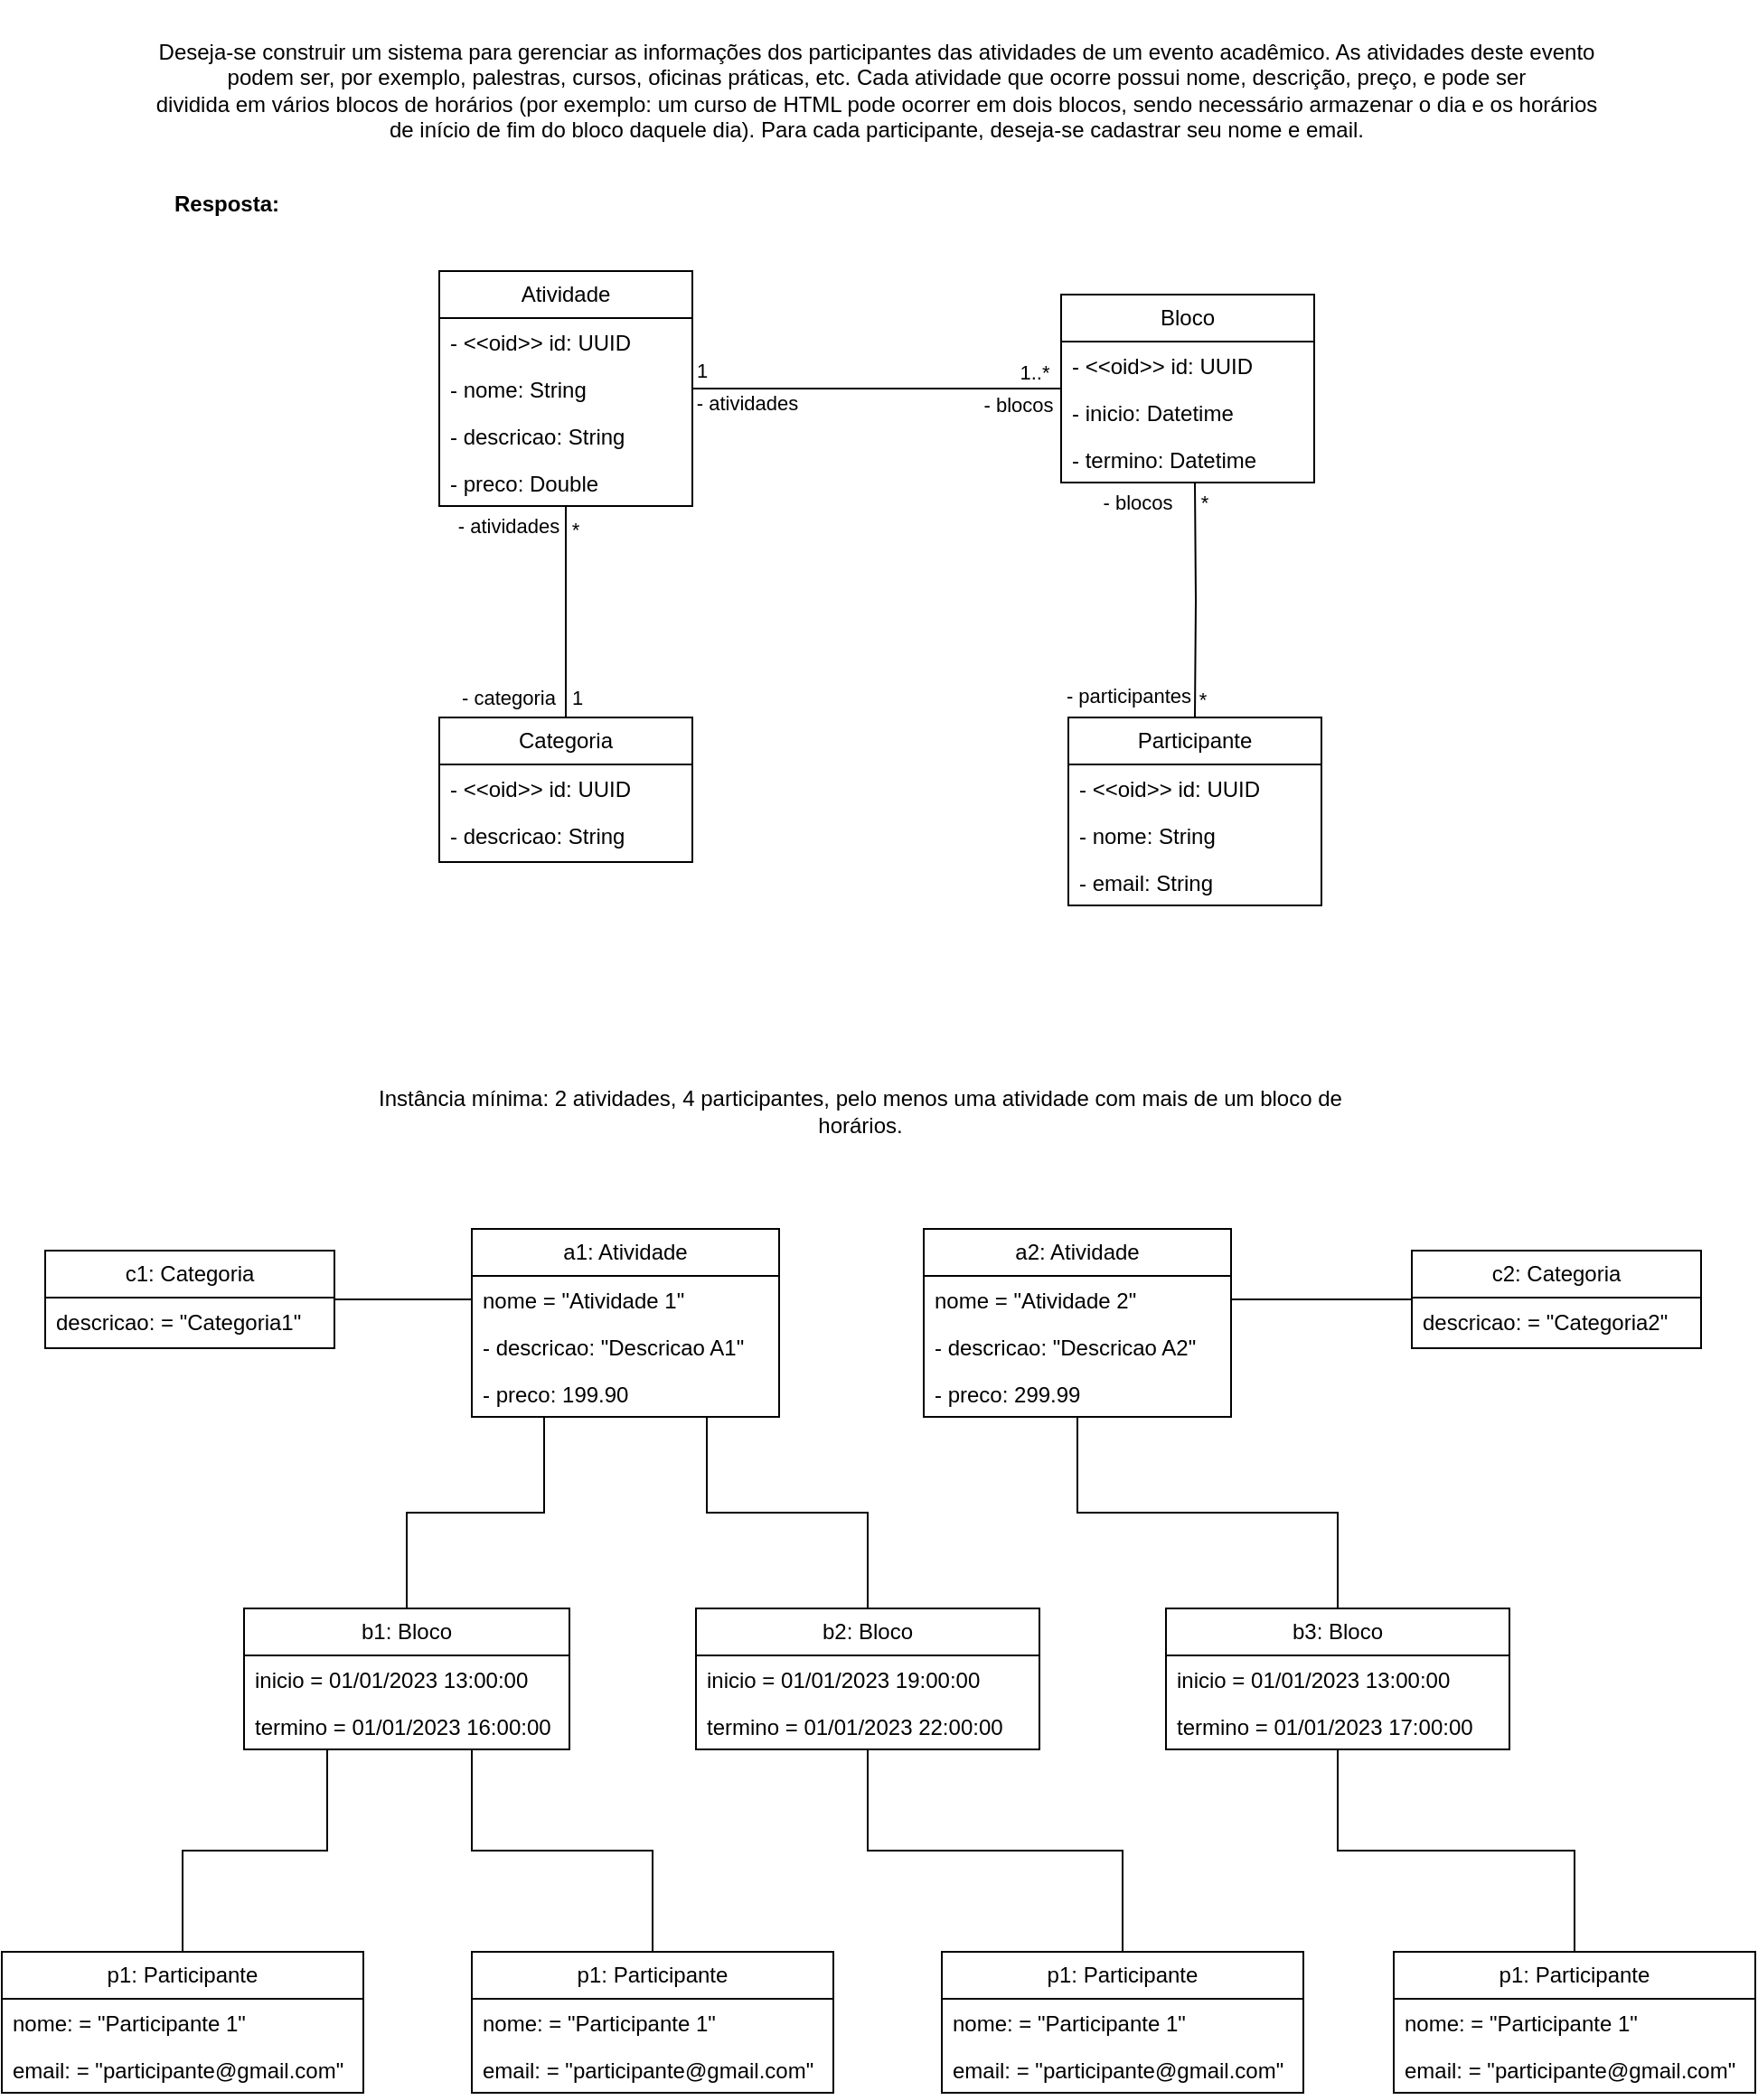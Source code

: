 <mxfile version="21.2.8" type="device">
  <diagram name="Page-1" id="J07mORw-7Ig4asIsyXp-">
    <mxGraphModel dx="2084" dy="753" grid="1" gridSize="10" guides="1" tooltips="1" connect="1" arrows="1" fold="1" page="1" pageScale="1" pageWidth="827" pageHeight="1169" math="0" shadow="0">
      <root>
        <mxCell id="0" />
        <mxCell id="1" parent="0" />
        <mxCell id="-qhfaydcJfHX5K15jQ27-1" value="&lt;div&gt;Deseja-se construir um sistema para gerenciar as informações dos participantes das&amp;nbsp;&lt;span style=&quot;background-color: initial;&quot;&gt;atividades de um evento acadêmico. As atividades deste evento podem ser, por exemplo, palestras,&amp;nbsp;&lt;/span&gt;&lt;span style=&quot;background-color: initial;&quot;&gt;cursos, oficinas práticas, etc. Cada atividade que ocorre possui nome, descrição, preço, e pode ser&lt;/span&gt;&lt;/div&gt;&lt;div&gt;dividida em vários blocos de horários (por exemplo: um curso de HTML pode ocorrer em dois blocos,&amp;nbsp;&lt;span style=&quot;background-color: initial;&quot;&gt;sendo necessário armazenar o dia e os horários de início de fim do bloco daquele dia). Para cada&amp;nbsp;&lt;/span&gt;&lt;span style=&quot;background-color: initial;&quot;&gt;participante, deseja-se cadastrar seu nome e email.&lt;/span&gt;&lt;/div&gt;" style="text;html=1;strokeColor=none;fillColor=none;align=center;verticalAlign=middle;whiteSpace=wrap;rounded=0;" vertex="1" parent="1">
          <mxGeometry x="14" y="30" width="800" height="100" as="geometry" />
        </mxCell>
        <mxCell id="-qhfaydcJfHX5K15jQ27-22" style="edgeStyle=orthogonalEdgeStyle;rounded=0;orthogonalLoop=1;jettySize=auto;html=1;endArrow=none;endFill=0;" edge="1" parent="1" target="-qhfaydcJfHX5K15jQ27-18">
          <mxGeometry relative="1" as="geometry">
            <mxPoint x="590" y="297" as="sourcePoint" />
          </mxGeometry>
        </mxCell>
        <mxCell id="-qhfaydcJfHX5K15jQ27-23" value="*" style="edgeLabel;html=1;align=center;verticalAlign=middle;resizable=0;points=[];" vertex="1" connectable="0" parent="-qhfaydcJfHX5K15jQ27-22">
          <mxGeometry x="-0.735" relative="1" as="geometry">
            <mxPoint x="5" y="-7" as="offset" />
          </mxGeometry>
        </mxCell>
        <mxCell id="-qhfaydcJfHX5K15jQ27-24" value="- blocos" style="edgeLabel;html=1;align=center;verticalAlign=middle;resizable=0;points=[];" vertex="1" connectable="0" parent="-qhfaydcJfHX5K15jQ27-22">
          <mxGeometry x="-0.715" y="-1" relative="1" as="geometry">
            <mxPoint x="-31" y="-8" as="offset" />
          </mxGeometry>
        </mxCell>
        <mxCell id="-qhfaydcJfHX5K15jQ27-25" value="*" style="edgeLabel;html=1;align=center;verticalAlign=middle;resizable=0;points=[];" vertex="1" connectable="0" parent="-qhfaydcJfHX5K15jQ27-22">
          <mxGeometry x="0.661" relative="1" as="geometry">
            <mxPoint x="4" y="12" as="offset" />
          </mxGeometry>
        </mxCell>
        <mxCell id="-qhfaydcJfHX5K15jQ27-26" value="- participantes" style="edgeLabel;html=1;align=center;verticalAlign=middle;resizable=0;points=[];" vertex="1" connectable="0" parent="-qhfaydcJfHX5K15jQ27-22">
          <mxGeometry x="0.615" relative="1" as="geometry">
            <mxPoint x="-37" y="13" as="offset" />
          </mxGeometry>
        </mxCell>
        <mxCell id="-qhfaydcJfHX5K15jQ27-2" value="Atividade" style="swimlane;fontStyle=0;childLayout=stackLayout;horizontal=1;startSize=26;fillColor=none;horizontalStack=0;resizeParent=1;resizeParentMax=0;resizeLast=0;collapsible=1;marginBottom=0;whiteSpace=wrap;html=1;" vertex="1" parent="1">
          <mxGeometry x="172" y="180" width="140" height="130" as="geometry" />
        </mxCell>
        <mxCell id="-qhfaydcJfHX5K15jQ27-6" value="- &amp;lt;&amp;lt;oid&amp;gt;&amp;gt; id: UUID" style="text;strokeColor=none;fillColor=none;align=left;verticalAlign=top;spacingLeft=4;spacingRight=4;overflow=hidden;rotatable=0;points=[[0,0.5],[1,0.5]];portConstraint=eastwest;whiteSpace=wrap;html=1;" vertex="1" parent="-qhfaydcJfHX5K15jQ27-2">
          <mxGeometry y="26" width="140" height="26" as="geometry" />
        </mxCell>
        <mxCell id="-qhfaydcJfHX5K15jQ27-3" value="- nome: String" style="text;strokeColor=none;fillColor=none;align=left;verticalAlign=top;spacingLeft=4;spacingRight=4;overflow=hidden;rotatable=0;points=[[0,0.5],[1,0.5]];portConstraint=eastwest;whiteSpace=wrap;html=1;" vertex="1" parent="-qhfaydcJfHX5K15jQ27-2">
          <mxGeometry y="52" width="140" height="26" as="geometry" />
        </mxCell>
        <mxCell id="-qhfaydcJfHX5K15jQ27-4" value="- descricao: String" style="text;strokeColor=none;fillColor=none;align=left;verticalAlign=top;spacingLeft=4;spacingRight=4;overflow=hidden;rotatable=0;points=[[0,0.5],[1,0.5]];portConstraint=eastwest;whiteSpace=wrap;html=1;" vertex="1" parent="-qhfaydcJfHX5K15jQ27-2">
          <mxGeometry y="78" width="140" height="26" as="geometry" />
        </mxCell>
        <mxCell id="-qhfaydcJfHX5K15jQ27-5" value="- preco: Double" style="text;strokeColor=none;fillColor=none;align=left;verticalAlign=top;spacingLeft=4;spacingRight=4;overflow=hidden;rotatable=0;points=[[0,0.5],[1,0.5]];portConstraint=eastwest;whiteSpace=wrap;html=1;" vertex="1" parent="-qhfaydcJfHX5K15jQ27-2">
          <mxGeometry y="104" width="140" height="26" as="geometry" />
        </mxCell>
        <mxCell id="-qhfaydcJfHX5K15jQ27-7" value="Bloco" style="swimlane;fontStyle=0;childLayout=stackLayout;horizontal=1;startSize=26;fillColor=none;horizontalStack=0;resizeParent=1;resizeParentMax=0;resizeLast=0;collapsible=1;marginBottom=0;whiteSpace=wrap;html=1;" vertex="1" parent="1">
          <mxGeometry x="516" y="193" width="140" height="104" as="geometry" />
        </mxCell>
        <mxCell id="-qhfaydcJfHX5K15jQ27-8" value="- &amp;lt;&amp;lt;oid&amp;gt;&amp;gt; id: UUID" style="text;strokeColor=none;fillColor=none;align=left;verticalAlign=top;spacingLeft=4;spacingRight=4;overflow=hidden;rotatable=0;points=[[0,0.5],[1,0.5]];portConstraint=eastwest;whiteSpace=wrap;html=1;" vertex="1" parent="-qhfaydcJfHX5K15jQ27-7">
          <mxGeometry y="26" width="140" height="26" as="geometry" />
        </mxCell>
        <mxCell id="-qhfaydcJfHX5K15jQ27-9" value="- inicio: Datetime" style="text;strokeColor=none;fillColor=none;align=left;verticalAlign=top;spacingLeft=4;spacingRight=4;overflow=hidden;rotatable=0;points=[[0,0.5],[1,0.5]];portConstraint=eastwest;whiteSpace=wrap;html=1;" vertex="1" parent="-qhfaydcJfHX5K15jQ27-7">
          <mxGeometry y="52" width="140" height="26" as="geometry" />
        </mxCell>
        <mxCell id="-qhfaydcJfHX5K15jQ27-10" value="- termino: Datetime" style="text;strokeColor=none;fillColor=none;align=left;verticalAlign=top;spacingLeft=4;spacingRight=4;overflow=hidden;rotatable=0;points=[[0,0.5],[1,0.5]];portConstraint=eastwest;whiteSpace=wrap;html=1;" vertex="1" parent="-qhfaydcJfHX5K15jQ27-7">
          <mxGeometry y="78" width="140" height="26" as="geometry" />
        </mxCell>
        <mxCell id="-qhfaydcJfHX5K15jQ27-12" style="edgeStyle=orthogonalEdgeStyle;rounded=0;orthogonalLoop=1;jettySize=auto;html=1;exitX=1;exitY=0.5;exitDx=0;exitDy=0;endArrow=none;endFill=0;" edge="1" parent="1" source="-qhfaydcJfHX5K15jQ27-3" target="-qhfaydcJfHX5K15jQ27-7">
          <mxGeometry relative="1" as="geometry" />
        </mxCell>
        <mxCell id="-qhfaydcJfHX5K15jQ27-13" value="1..*" style="edgeLabel;html=1;align=center;verticalAlign=middle;resizable=0;points=[];" vertex="1" connectable="0" parent="-qhfaydcJfHX5K15jQ27-12">
          <mxGeometry x="0.826" relative="1" as="geometry">
            <mxPoint x="2" y="-9" as="offset" />
          </mxGeometry>
        </mxCell>
        <mxCell id="-qhfaydcJfHX5K15jQ27-14" value="- blocos" style="edgeLabel;html=1;align=center;verticalAlign=middle;resizable=0;points=[];" vertex="1" connectable="0" parent="-qhfaydcJfHX5K15jQ27-12">
          <mxGeometry x="0.894" y="2" relative="1" as="geometry">
            <mxPoint x="-13" y="11" as="offset" />
          </mxGeometry>
        </mxCell>
        <mxCell id="-qhfaydcJfHX5K15jQ27-15" value="1" style="edgeLabel;html=1;align=center;verticalAlign=middle;resizable=0;points=[];" vertex="1" connectable="0" parent="-qhfaydcJfHX5K15jQ27-12">
          <mxGeometry x="-0.93" relative="1" as="geometry">
            <mxPoint x="-2" y="-10" as="offset" />
          </mxGeometry>
        </mxCell>
        <mxCell id="-qhfaydcJfHX5K15jQ27-16" value="- atividades" style="edgeLabel;html=1;align=center;verticalAlign=middle;resizable=0;points=[];" vertex="1" connectable="0" parent="-qhfaydcJfHX5K15jQ27-12">
          <mxGeometry x="-0.847" y="1" relative="1" as="geometry">
            <mxPoint x="14" y="9" as="offset" />
          </mxGeometry>
        </mxCell>
        <mxCell id="-qhfaydcJfHX5K15jQ27-17" value="Resposta:" style="text;align=center;fontStyle=1;verticalAlign=middle;spacingLeft=3;spacingRight=3;strokeColor=none;rotatable=0;points=[[0,0.5],[1,0.5]];portConstraint=eastwest;html=1;" vertex="1" parent="1">
          <mxGeometry x="14" y="130" width="80" height="26" as="geometry" />
        </mxCell>
        <mxCell id="-qhfaydcJfHX5K15jQ27-18" value="Participante" style="swimlane;fontStyle=0;childLayout=stackLayout;horizontal=1;startSize=26;fillColor=none;horizontalStack=0;resizeParent=1;resizeParentMax=0;resizeLast=0;collapsible=1;marginBottom=0;whiteSpace=wrap;html=1;" vertex="1" parent="1">
          <mxGeometry x="520" y="427" width="140" height="104" as="geometry" />
        </mxCell>
        <mxCell id="-qhfaydcJfHX5K15jQ27-19" value="- &amp;lt;&amp;lt;oid&amp;gt;&amp;gt; id: UUID" style="text;strokeColor=none;fillColor=none;align=left;verticalAlign=top;spacingLeft=4;spacingRight=4;overflow=hidden;rotatable=0;points=[[0,0.5],[1,0.5]];portConstraint=eastwest;whiteSpace=wrap;html=1;" vertex="1" parent="-qhfaydcJfHX5K15jQ27-18">
          <mxGeometry y="26" width="140" height="26" as="geometry" />
        </mxCell>
        <mxCell id="-qhfaydcJfHX5K15jQ27-20" value="- nome: String" style="text;strokeColor=none;fillColor=none;align=left;verticalAlign=top;spacingLeft=4;spacingRight=4;overflow=hidden;rotatable=0;points=[[0,0.5],[1,0.5]];portConstraint=eastwest;whiteSpace=wrap;html=1;" vertex="1" parent="-qhfaydcJfHX5K15jQ27-18">
          <mxGeometry y="52" width="140" height="26" as="geometry" />
        </mxCell>
        <mxCell id="-qhfaydcJfHX5K15jQ27-21" value="- email: String" style="text;strokeColor=none;fillColor=none;align=left;verticalAlign=top;spacingLeft=4;spacingRight=4;overflow=hidden;rotatable=0;points=[[0,0.5],[1,0.5]];portConstraint=eastwest;whiteSpace=wrap;html=1;" vertex="1" parent="-qhfaydcJfHX5K15jQ27-18">
          <mxGeometry y="78" width="140" height="26" as="geometry" />
        </mxCell>
        <mxCell id="-qhfaydcJfHX5K15jQ27-28" value="&lt;div&gt;Instância mínima: 2 atividades, 4 participantes, pelo menos uma atividade com mais de um bloco de&lt;/div&gt;&lt;div&gt;horários.&lt;/div&gt;" style="text;html=1;strokeColor=none;fillColor=none;align=center;verticalAlign=middle;whiteSpace=wrap;rounded=0;" vertex="1" parent="1">
          <mxGeometry x="130" y="630" width="550" height="30" as="geometry" />
        </mxCell>
        <mxCell id="-qhfaydcJfHX5K15jQ27-29" value="a1: Atividade" style="swimlane;fontStyle=0;childLayout=stackLayout;horizontal=1;startSize=26;fillColor=none;horizontalStack=0;resizeParent=1;resizeParentMax=0;resizeLast=0;collapsible=1;marginBottom=0;whiteSpace=wrap;html=1;" vertex="1" parent="1">
          <mxGeometry x="190" y="710" width="170" height="104" as="geometry" />
        </mxCell>
        <mxCell id="-qhfaydcJfHX5K15jQ27-31" value="nome = &quot;Atividade 1&quot;" style="text;strokeColor=none;fillColor=none;align=left;verticalAlign=top;spacingLeft=4;spacingRight=4;overflow=hidden;rotatable=0;points=[[0,0.5],[1,0.5]];portConstraint=eastwest;whiteSpace=wrap;html=1;" vertex="1" parent="-qhfaydcJfHX5K15jQ27-29">
          <mxGeometry y="26" width="170" height="26" as="geometry" />
        </mxCell>
        <mxCell id="-qhfaydcJfHX5K15jQ27-32" value="- descricao: &quot;Descricao A1&quot;" style="text;strokeColor=none;fillColor=none;align=left;verticalAlign=top;spacingLeft=4;spacingRight=4;overflow=hidden;rotatable=0;points=[[0,0.5],[1,0.5]];portConstraint=eastwest;whiteSpace=wrap;html=1;" vertex="1" parent="-qhfaydcJfHX5K15jQ27-29">
          <mxGeometry y="52" width="170" height="26" as="geometry" />
        </mxCell>
        <mxCell id="-qhfaydcJfHX5K15jQ27-33" value="- preco: 199.90" style="text;strokeColor=none;fillColor=none;align=left;verticalAlign=top;spacingLeft=4;spacingRight=4;overflow=hidden;rotatable=0;points=[[0,0.5],[1,0.5]];portConstraint=eastwest;whiteSpace=wrap;html=1;" vertex="1" parent="-qhfaydcJfHX5K15jQ27-29">
          <mxGeometry y="78" width="170" height="26" as="geometry" />
        </mxCell>
        <mxCell id="-qhfaydcJfHX5K15jQ27-34" value="a2: Atividade" style="swimlane;fontStyle=0;childLayout=stackLayout;horizontal=1;startSize=26;fillColor=none;horizontalStack=0;resizeParent=1;resizeParentMax=0;resizeLast=0;collapsible=1;marginBottom=0;whiteSpace=wrap;html=1;" vertex="1" parent="1">
          <mxGeometry x="440" y="710" width="170" height="104" as="geometry" />
        </mxCell>
        <mxCell id="-qhfaydcJfHX5K15jQ27-35" value="nome = &quot;Atividade 2&quot;" style="text;strokeColor=none;fillColor=none;align=left;verticalAlign=top;spacingLeft=4;spacingRight=4;overflow=hidden;rotatable=0;points=[[0,0.5],[1,0.5]];portConstraint=eastwest;whiteSpace=wrap;html=1;" vertex="1" parent="-qhfaydcJfHX5K15jQ27-34">
          <mxGeometry y="26" width="170" height="26" as="geometry" />
        </mxCell>
        <mxCell id="-qhfaydcJfHX5K15jQ27-36" value="- descricao: &quot;Descricao A2&quot;" style="text;strokeColor=none;fillColor=none;align=left;verticalAlign=top;spacingLeft=4;spacingRight=4;overflow=hidden;rotatable=0;points=[[0,0.5],[1,0.5]];portConstraint=eastwest;whiteSpace=wrap;html=1;" vertex="1" parent="-qhfaydcJfHX5K15jQ27-34">
          <mxGeometry y="52" width="170" height="26" as="geometry" />
        </mxCell>
        <mxCell id="-qhfaydcJfHX5K15jQ27-37" value="- preco: 299.99" style="text;strokeColor=none;fillColor=none;align=left;verticalAlign=top;spacingLeft=4;spacingRight=4;overflow=hidden;rotatable=0;points=[[0,0.5],[1,0.5]];portConstraint=eastwest;whiteSpace=wrap;html=1;" vertex="1" parent="-qhfaydcJfHX5K15jQ27-34">
          <mxGeometry y="78" width="170" height="26" as="geometry" />
        </mxCell>
        <mxCell id="-qhfaydcJfHX5K15jQ27-73" style="edgeStyle=orthogonalEdgeStyle;rounded=0;orthogonalLoop=1;jettySize=auto;html=1;endArrow=none;endFill=0;" edge="1" parent="1" source="-qhfaydcJfHX5K15jQ27-38" target="-qhfaydcJfHX5K15jQ27-29">
          <mxGeometry relative="1" as="geometry">
            <Array as="points">
              <mxPoint x="154" y="867" />
              <mxPoint x="230" y="867" />
            </Array>
          </mxGeometry>
        </mxCell>
        <mxCell id="-qhfaydcJfHX5K15jQ27-38" value="b1: Bloco" style="swimlane;fontStyle=0;childLayout=stackLayout;horizontal=1;startSize=26;fillColor=none;horizontalStack=0;resizeParent=1;resizeParentMax=0;resizeLast=0;collapsible=1;marginBottom=0;whiteSpace=wrap;html=1;" vertex="1" parent="1">
          <mxGeometry x="64" y="920" width="180" height="78" as="geometry" />
        </mxCell>
        <mxCell id="-qhfaydcJfHX5K15jQ27-40" value="inicio = 01/01/2023 13:00:00" style="text;strokeColor=none;fillColor=none;align=left;verticalAlign=top;spacingLeft=4;spacingRight=4;overflow=hidden;rotatable=0;points=[[0,0.5],[1,0.5]];portConstraint=eastwest;whiteSpace=wrap;html=1;" vertex="1" parent="-qhfaydcJfHX5K15jQ27-38">
          <mxGeometry y="26" width="180" height="26" as="geometry" />
        </mxCell>
        <mxCell id="-qhfaydcJfHX5K15jQ27-41" value="termino = 01/01/2023 16:00:00" style="text;strokeColor=none;fillColor=none;align=left;verticalAlign=top;spacingLeft=4;spacingRight=4;overflow=hidden;rotatable=0;points=[[0,0.5],[1,0.5]];portConstraint=eastwest;whiteSpace=wrap;html=1;" vertex="1" parent="-qhfaydcJfHX5K15jQ27-38">
          <mxGeometry y="52" width="180" height="26" as="geometry" />
        </mxCell>
        <mxCell id="-qhfaydcJfHX5K15jQ27-72" style="edgeStyle=orthogonalEdgeStyle;rounded=0;orthogonalLoop=1;jettySize=auto;html=1;endArrow=none;endFill=0;" edge="1" parent="1" source="-qhfaydcJfHX5K15jQ27-46" target="-qhfaydcJfHX5K15jQ27-29">
          <mxGeometry relative="1" as="geometry">
            <Array as="points">
              <mxPoint x="409" y="867" />
              <mxPoint x="320" y="867" />
            </Array>
          </mxGeometry>
        </mxCell>
        <mxCell id="-qhfaydcJfHX5K15jQ27-46" value="b2: Bloco" style="swimlane;fontStyle=0;childLayout=stackLayout;horizontal=1;startSize=26;fillColor=none;horizontalStack=0;resizeParent=1;resizeParentMax=0;resizeLast=0;collapsible=1;marginBottom=0;whiteSpace=wrap;html=1;" vertex="1" parent="1">
          <mxGeometry x="314" y="920" width="190" height="78" as="geometry" />
        </mxCell>
        <mxCell id="-qhfaydcJfHX5K15jQ27-48" value="inicio = 01/01/2023 19:00:00" style="text;strokeColor=none;fillColor=none;align=left;verticalAlign=top;spacingLeft=4;spacingRight=4;overflow=hidden;rotatable=0;points=[[0,0.5],[1,0.5]];portConstraint=eastwest;whiteSpace=wrap;html=1;" vertex="1" parent="-qhfaydcJfHX5K15jQ27-46">
          <mxGeometry y="26" width="190" height="26" as="geometry" />
        </mxCell>
        <mxCell id="-qhfaydcJfHX5K15jQ27-49" value="termino = 01/01/2023 22:00:00" style="text;strokeColor=none;fillColor=none;align=left;verticalAlign=top;spacingLeft=4;spacingRight=4;overflow=hidden;rotatable=0;points=[[0,0.5],[1,0.5]];portConstraint=eastwest;whiteSpace=wrap;html=1;" vertex="1" parent="-qhfaydcJfHX5K15jQ27-46">
          <mxGeometry y="52" width="190" height="26" as="geometry" />
        </mxCell>
        <mxCell id="-qhfaydcJfHX5K15jQ27-74" style="edgeStyle=orthogonalEdgeStyle;rounded=0;orthogonalLoop=1;jettySize=auto;html=1;endArrow=none;endFill=0;" edge="1" parent="1" source="-qhfaydcJfHX5K15jQ27-50" target="-qhfaydcJfHX5K15jQ27-34">
          <mxGeometry relative="1" as="geometry" />
        </mxCell>
        <mxCell id="-qhfaydcJfHX5K15jQ27-50" value="b3: Bloco" style="swimlane;fontStyle=0;childLayout=stackLayout;horizontal=1;startSize=26;fillColor=none;horizontalStack=0;resizeParent=1;resizeParentMax=0;resizeLast=0;collapsible=1;marginBottom=0;whiteSpace=wrap;html=1;" vertex="1" parent="1">
          <mxGeometry x="574" y="920" width="190" height="78" as="geometry" />
        </mxCell>
        <mxCell id="-qhfaydcJfHX5K15jQ27-51" value="inicio = 01/01/2023 13:00:00" style="text;strokeColor=none;fillColor=none;align=left;verticalAlign=top;spacingLeft=4;spacingRight=4;overflow=hidden;rotatable=0;points=[[0,0.5],[1,0.5]];portConstraint=eastwest;whiteSpace=wrap;html=1;" vertex="1" parent="-qhfaydcJfHX5K15jQ27-50">
          <mxGeometry y="26" width="190" height="26" as="geometry" />
        </mxCell>
        <mxCell id="-qhfaydcJfHX5K15jQ27-52" value="termino = 01/01/2023 17:00:00" style="text;strokeColor=none;fillColor=none;align=left;verticalAlign=top;spacingLeft=4;spacingRight=4;overflow=hidden;rotatable=0;points=[[0,0.5],[1,0.5]];portConstraint=eastwest;whiteSpace=wrap;html=1;" vertex="1" parent="-qhfaydcJfHX5K15jQ27-50">
          <mxGeometry y="52" width="190" height="26" as="geometry" />
        </mxCell>
        <mxCell id="-qhfaydcJfHX5K15jQ27-75" style="edgeStyle=orthogonalEdgeStyle;rounded=0;orthogonalLoop=1;jettySize=auto;html=1;endArrow=none;endFill=0;" edge="1" parent="1" source="-qhfaydcJfHX5K15jQ27-53" target="-qhfaydcJfHX5K15jQ27-38">
          <mxGeometry relative="1" as="geometry">
            <Array as="points">
              <mxPoint x="30" y="1054" />
              <mxPoint x="110" y="1054" />
            </Array>
          </mxGeometry>
        </mxCell>
        <mxCell id="-qhfaydcJfHX5K15jQ27-53" value="p1: Participante" style="swimlane;fontStyle=0;childLayout=stackLayout;horizontal=1;startSize=26;fillColor=none;horizontalStack=0;resizeParent=1;resizeParentMax=0;resizeLast=0;collapsible=1;marginBottom=0;whiteSpace=wrap;html=1;" vertex="1" parent="1">
          <mxGeometry x="-70" y="1110" width="200" height="78" as="geometry" />
        </mxCell>
        <mxCell id="-qhfaydcJfHX5K15jQ27-55" value="nome: = &quot;Participante 1&quot;" style="text;strokeColor=none;fillColor=none;align=left;verticalAlign=top;spacingLeft=4;spacingRight=4;overflow=hidden;rotatable=0;points=[[0,0.5],[1,0.5]];portConstraint=eastwest;whiteSpace=wrap;html=1;" vertex="1" parent="-qhfaydcJfHX5K15jQ27-53">
          <mxGeometry y="26" width="200" height="26" as="geometry" />
        </mxCell>
        <mxCell id="-qhfaydcJfHX5K15jQ27-56" value="email: = &quot;participante@gmail.com&quot;" style="text;strokeColor=none;fillColor=none;align=left;verticalAlign=top;spacingLeft=4;spacingRight=4;overflow=hidden;rotatable=0;points=[[0,0.5],[1,0.5]];portConstraint=eastwest;whiteSpace=wrap;html=1;" vertex="1" parent="-qhfaydcJfHX5K15jQ27-53">
          <mxGeometry y="52" width="200" height="26" as="geometry" />
        </mxCell>
        <mxCell id="-qhfaydcJfHX5K15jQ27-76" style="edgeStyle=orthogonalEdgeStyle;rounded=0;orthogonalLoop=1;jettySize=auto;html=1;endArrow=none;endFill=0;" edge="1" parent="1" source="-qhfaydcJfHX5K15jQ27-57" target="-qhfaydcJfHX5K15jQ27-38">
          <mxGeometry relative="1" as="geometry">
            <Array as="points">
              <mxPoint x="290" y="1054" />
              <mxPoint x="190" y="1054" />
            </Array>
          </mxGeometry>
        </mxCell>
        <mxCell id="-qhfaydcJfHX5K15jQ27-57" value="p1: Participante" style="swimlane;fontStyle=0;childLayout=stackLayout;horizontal=1;startSize=26;fillColor=none;horizontalStack=0;resizeParent=1;resizeParentMax=0;resizeLast=0;collapsible=1;marginBottom=0;whiteSpace=wrap;html=1;" vertex="1" parent="1">
          <mxGeometry x="190" y="1110" width="200" height="78" as="geometry" />
        </mxCell>
        <mxCell id="-qhfaydcJfHX5K15jQ27-58" value="nome: = &quot;Participante 1&quot;" style="text;strokeColor=none;fillColor=none;align=left;verticalAlign=top;spacingLeft=4;spacingRight=4;overflow=hidden;rotatable=0;points=[[0,0.5],[1,0.5]];portConstraint=eastwest;whiteSpace=wrap;html=1;" vertex="1" parent="-qhfaydcJfHX5K15jQ27-57">
          <mxGeometry y="26" width="200" height="26" as="geometry" />
        </mxCell>
        <mxCell id="-qhfaydcJfHX5K15jQ27-59" value="email: = &quot;participante@gmail.com&quot;" style="text;strokeColor=none;fillColor=none;align=left;verticalAlign=top;spacingLeft=4;spacingRight=4;overflow=hidden;rotatable=0;points=[[0,0.5],[1,0.5]];portConstraint=eastwest;whiteSpace=wrap;html=1;" vertex="1" parent="-qhfaydcJfHX5K15jQ27-57">
          <mxGeometry y="52" width="200" height="26" as="geometry" />
        </mxCell>
        <mxCell id="-qhfaydcJfHX5K15jQ27-77" style="edgeStyle=orthogonalEdgeStyle;rounded=0;orthogonalLoop=1;jettySize=auto;html=1;endArrow=none;endFill=0;" edge="1" parent="1" source="-qhfaydcJfHX5K15jQ27-60" target="-qhfaydcJfHX5K15jQ27-46">
          <mxGeometry relative="1" as="geometry" />
        </mxCell>
        <mxCell id="-qhfaydcJfHX5K15jQ27-60" value="p1: Participante" style="swimlane;fontStyle=0;childLayout=stackLayout;horizontal=1;startSize=26;fillColor=none;horizontalStack=0;resizeParent=1;resizeParentMax=0;resizeLast=0;collapsible=1;marginBottom=0;whiteSpace=wrap;html=1;" vertex="1" parent="1">
          <mxGeometry x="450" y="1110" width="200" height="78" as="geometry" />
        </mxCell>
        <mxCell id="-qhfaydcJfHX5K15jQ27-61" value="nome: = &quot;Participante 1&quot;" style="text;strokeColor=none;fillColor=none;align=left;verticalAlign=top;spacingLeft=4;spacingRight=4;overflow=hidden;rotatable=0;points=[[0,0.5],[1,0.5]];portConstraint=eastwest;whiteSpace=wrap;html=1;" vertex="1" parent="-qhfaydcJfHX5K15jQ27-60">
          <mxGeometry y="26" width="200" height="26" as="geometry" />
        </mxCell>
        <mxCell id="-qhfaydcJfHX5K15jQ27-62" value="email: = &quot;participante@gmail.com&quot;" style="text;strokeColor=none;fillColor=none;align=left;verticalAlign=top;spacingLeft=4;spacingRight=4;overflow=hidden;rotatable=0;points=[[0,0.5],[1,0.5]];portConstraint=eastwest;whiteSpace=wrap;html=1;" vertex="1" parent="-qhfaydcJfHX5K15jQ27-60">
          <mxGeometry y="52" width="200" height="26" as="geometry" />
        </mxCell>
        <mxCell id="-qhfaydcJfHX5K15jQ27-78" style="edgeStyle=orthogonalEdgeStyle;rounded=0;orthogonalLoop=1;jettySize=auto;html=1;endArrow=none;endFill=0;" edge="1" parent="1" source="-qhfaydcJfHX5K15jQ27-63" target="-qhfaydcJfHX5K15jQ27-50">
          <mxGeometry relative="1" as="geometry" />
        </mxCell>
        <mxCell id="-qhfaydcJfHX5K15jQ27-63" value="p1: Participante" style="swimlane;fontStyle=0;childLayout=stackLayout;horizontal=1;startSize=26;fillColor=none;horizontalStack=0;resizeParent=1;resizeParentMax=0;resizeLast=0;collapsible=1;marginBottom=0;whiteSpace=wrap;html=1;" vertex="1" parent="1">
          <mxGeometry x="700" y="1110" width="200" height="78" as="geometry" />
        </mxCell>
        <mxCell id="-qhfaydcJfHX5K15jQ27-64" value="nome: = &quot;Participante 1&quot;" style="text;strokeColor=none;fillColor=none;align=left;verticalAlign=top;spacingLeft=4;spacingRight=4;overflow=hidden;rotatable=0;points=[[0,0.5],[1,0.5]];portConstraint=eastwest;whiteSpace=wrap;html=1;" vertex="1" parent="-qhfaydcJfHX5K15jQ27-63">
          <mxGeometry y="26" width="200" height="26" as="geometry" />
        </mxCell>
        <mxCell id="-qhfaydcJfHX5K15jQ27-65" value="email: = &quot;participante@gmail.com&quot;" style="text;strokeColor=none;fillColor=none;align=left;verticalAlign=top;spacingLeft=4;spacingRight=4;overflow=hidden;rotatable=0;points=[[0,0.5],[1,0.5]];portConstraint=eastwest;whiteSpace=wrap;html=1;" vertex="1" parent="-qhfaydcJfHX5K15jQ27-63">
          <mxGeometry y="52" width="200" height="26" as="geometry" />
        </mxCell>
        <mxCell id="-qhfaydcJfHX5K15jQ27-83" style="edgeStyle=orthogonalEdgeStyle;rounded=0;orthogonalLoop=1;jettySize=auto;html=1;endArrow=none;endFill=0;" edge="1" parent="1" source="-qhfaydcJfHX5K15jQ27-79" target="-qhfaydcJfHX5K15jQ27-2">
          <mxGeometry relative="1" as="geometry" />
        </mxCell>
        <mxCell id="-qhfaydcJfHX5K15jQ27-84" value="*" style="edgeLabel;html=1;align=center;verticalAlign=middle;resizable=0;points=[];" vertex="1" connectable="0" parent="-qhfaydcJfHX5K15jQ27-83">
          <mxGeometry x="0.727" y="-1" relative="1" as="geometry">
            <mxPoint x="4" y="-3" as="offset" />
          </mxGeometry>
        </mxCell>
        <mxCell id="-qhfaydcJfHX5K15jQ27-85" value="- atividades" style="edgeLabel;html=1;align=center;verticalAlign=middle;resizable=0;points=[];" vertex="1" connectable="0" parent="-qhfaydcJfHX5K15jQ27-83">
          <mxGeometry x="0.748" y="-1" relative="1" as="geometry">
            <mxPoint x="-33" y="-4" as="offset" />
          </mxGeometry>
        </mxCell>
        <mxCell id="-qhfaydcJfHX5K15jQ27-86" value="1" style="edgeLabel;html=1;align=center;verticalAlign=middle;resizable=0;points=[];" vertex="1" connectable="0" parent="-qhfaydcJfHX5K15jQ27-83">
          <mxGeometry x="-0.709" y="2" relative="1" as="geometry">
            <mxPoint x="8" y="6" as="offset" />
          </mxGeometry>
        </mxCell>
        <mxCell id="-qhfaydcJfHX5K15jQ27-87" value="- categoria" style="edgeLabel;html=1;align=center;verticalAlign=middle;resizable=0;points=[];" vertex="1" connectable="0" parent="-qhfaydcJfHX5K15jQ27-83">
          <mxGeometry x="-0.812" y="1" relative="1" as="geometry">
            <mxPoint x="-31" as="offset" />
          </mxGeometry>
        </mxCell>
        <mxCell id="-qhfaydcJfHX5K15jQ27-79" value="Categoria" style="swimlane;fontStyle=0;childLayout=stackLayout;horizontal=1;startSize=26;fillColor=none;horizontalStack=0;resizeParent=1;resizeParentMax=0;resizeLast=0;collapsible=1;marginBottom=0;whiteSpace=wrap;html=1;" vertex="1" parent="1">
          <mxGeometry x="172" y="427" width="140" height="80" as="geometry" />
        </mxCell>
        <mxCell id="-qhfaydcJfHX5K15jQ27-80" value="- &amp;lt;&amp;lt;oid&amp;gt;&amp;gt; id: UUID" style="text;strokeColor=none;fillColor=none;align=left;verticalAlign=top;spacingLeft=4;spacingRight=4;overflow=hidden;rotatable=0;points=[[0,0.5],[1,0.5]];portConstraint=eastwest;whiteSpace=wrap;html=1;" vertex="1" parent="-qhfaydcJfHX5K15jQ27-79">
          <mxGeometry y="26" width="140" height="26" as="geometry" />
        </mxCell>
        <mxCell id="-qhfaydcJfHX5K15jQ27-81" value="- descricao: String" style="text;strokeColor=none;fillColor=none;align=left;verticalAlign=top;spacingLeft=4;spacingRight=4;overflow=hidden;rotatable=0;points=[[0,0.5],[1,0.5]];portConstraint=eastwest;whiteSpace=wrap;html=1;" vertex="1" parent="-qhfaydcJfHX5K15jQ27-79">
          <mxGeometry y="52" width="140" height="28" as="geometry" />
        </mxCell>
        <mxCell id="-qhfaydcJfHX5K15jQ27-91" style="edgeStyle=orthogonalEdgeStyle;rounded=0;orthogonalLoop=1;jettySize=auto;html=1;endArrow=none;endFill=0;" edge="1" parent="1" source="-qhfaydcJfHX5K15jQ27-88" target="-qhfaydcJfHX5K15jQ27-31">
          <mxGeometry relative="1" as="geometry" />
        </mxCell>
        <mxCell id="-qhfaydcJfHX5K15jQ27-88" value="c1: Categoria" style="swimlane;fontStyle=0;childLayout=stackLayout;horizontal=1;startSize=26;fillColor=none;horizontalStack=0;resizeParent=1;resizeParentMax=0;resizeLast=0;collapsible=1;marginBottom=0;whiteSpace=wrap;html=1;" vertex="1" parent="1">
          <mxGeometry x="-46" y="722" width="160" height="54" as="geometry" />
        </mxCell>
        <mxCell id="-qhfaydcJfHX5K15jQ27-90" value="descricao: = &quot;Categoria1&quot;" style="text;strokeColor=none;fillColor=none;align=left;verticalAlign=top;spacingLeft=4;spacingRight=4;overflow=hidden;rotatable=0;points=[[0,0.5],[1,0.5]];portConstraint=eastwest;whiteSpace=wrap;html=1;" vertex="1" parent="-qhfaydcJfHX5K15jQ27-88">
          <mxGeometry y="26" width="160" height="28" as="geometry" />
        </mxCell>
        <mxCell id="-qhfaydcJfHX5K15jQ27-94" style="edgeStyle=orthogonalEdgeStyle;rounded=0;orthogonalLoop=1;jettySize=auto;html=1;endArrow=none;endFill=0;" edge="1" parent="1" source="-qhfaydcJfHX5K15jQ27-92" target="-qhfaydcJfHX5K15jQ27-35">
          <mxGeometry relative="1" as="geometry" />
        </mxCell>
        <mxCell id="-qhfaydcJfHX5K15jQ27-92" value="c2: Categoria" style="swimlane;fontStyle=0;childLayout=stackLayout;horizontal=1;startSize=26;fillColor=none;horizontalStack=0;resizeParent=1;resizeParentMax=0;resizeLast=0;collapsible=1;marginBottom=0;whiteSpace=wrap;html=1;" vertex="1" parent="1">
          <mxGeometry x="710" y="722" width="160" height="54" as="geometry" />
        </mxCell>
        <mxCell id="-qhfaydcJfHX5K15jQ27-93" value="descricao: = &quot;Categoria2&quot;" style="text;strokeColor=none;fillColor=none;align=left;verticalAlign=top;spacingLeft=4;spacingRight=4;overflow=hidden;rotatable=0;points=[[0,0.5],[1,0.5]];portConstraint=eastwest;whiteSpace=wrap;html=1;" vertex="1" parent="-qhfaydcJfHX5K15jQ27-92">
          <mxGeometry y="26" width="160" height="28" as="geometry" />
        </mxCell>
      </root>
    </mxGraphModel>
  </diagram>
</mxfile>
